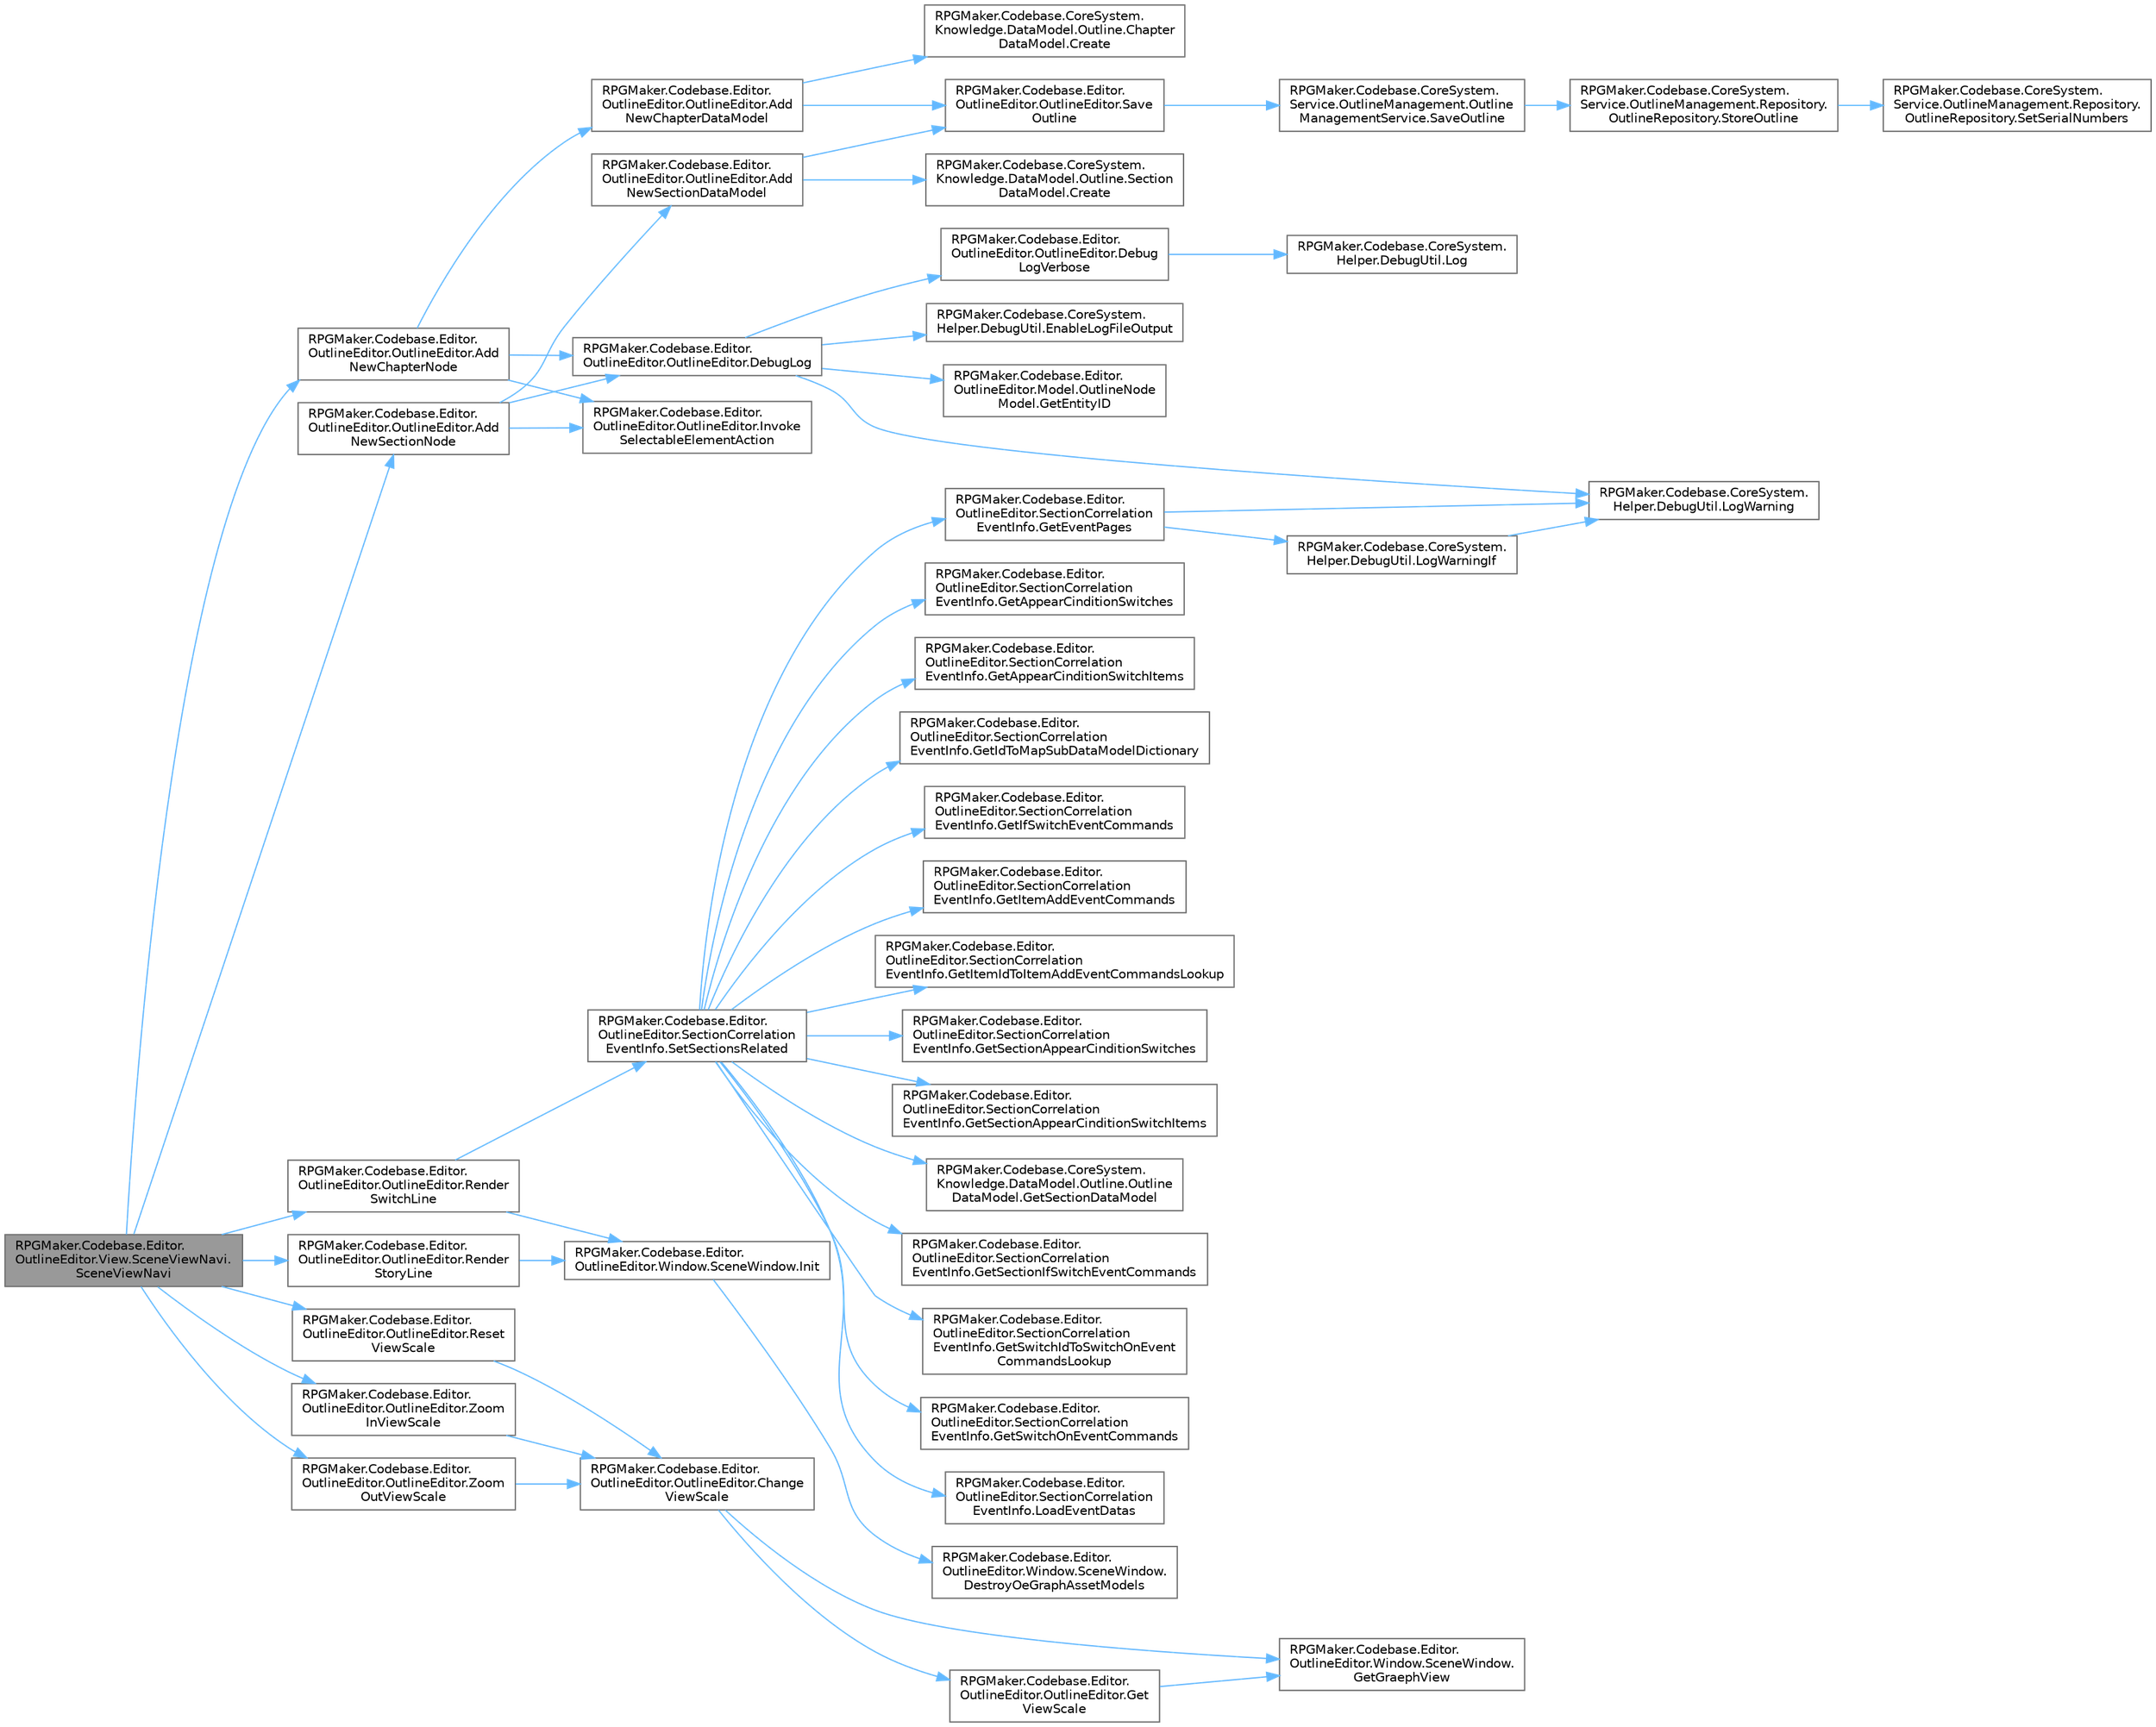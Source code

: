digraph "RPGMaker.Codebase.Editor.OutlineEditor.View.SceneViewNavi.SceneViewNavi"
{
 // LATEX_PDF_SIZE
  bgcolor="transparent";
  edge [fontname=Helvetica,fontsize=10,labelfontname=Helvetica,labelfontsize=10];
  node [fontname=Helvetica,fontsize=10,shape=box,height=0.2,width=0.4];
  rankdir="LR";
  Node1 [id="Node000001",label="RPGMaker.Codebase.Editor.\lOutlineEditor.View.SceneViewNavi.\lSceneViewNavi",height=0.2,width=0.4,color="gray40", fillcolor="grey60", style="filled", fontcolor="black",tooltip=" "];
  Node1 -> Node2 [id="edge1_Node000001_Node000002",color="steelblue1",style="solid",tooltip=" "];
  Node2 [id="Node000002",label="RPGMaker.Codebase.Editor.\lOutlineEditor.OutlineEditor.Add\lNewChapterNode",height=0.2,width=0.4,color="grey40", fillcolor="white", style="filled",URL="$db/d92/class_r_p_g_maker_1_1_codebase_1_1_editor_1_1_outline_editor_1_1_outline_editor.html#a104420deebf480c03a411c6caa8ad87d",tooltip=" "];
  Node2 -> Node3 [id="edge2_Node000002_Node000003",color="steelblue1",style="solid",tooltip=" "];
  Node3 [id="Node000003",label="RPGMaker.Codebase.Editor.\lOutlineEditor.OutlineEditor.Add\lNewChapterDataModel",height=0.2,width=0.4,color="grey40", fillcolor="white", style="filled",URL="$db/d92/class_r_p_g_maker_1_1_codebase_1_1_editor_1_1_outline_editor_1_1_outline_editor.html#a1193ce712d4372401aa80a64d2029ece",tooltip=" "];
  Node3 -> Node4 [id="edge3_Node000003_Node000004",color="steelblue1",style="solid",tooltip=" "];
  Node4 [id="Node000004",label="RPGMaker.Codebase.CoreSystem.\lKnowledge.DataModel.Outline.Chapter\lDataModel.Create",height=0.2,width=0.4,color="grey40", fillcolor="white", style="filled",URL="$d4/d80/class_r_p_g_maker_1_1_codebase_1_1_core_system_1_1_knowledge_1_1_data_model_1_1_outline_1_1_chapter_data_model.html#aba93bc910608d4c4debeeda0cc65e06c",tooltip=" "];
  Node3 -> Node5 [id="edge4_Node000003_Node000005",color="steelblue1",style="solid",tooltip=" "];
  Node5 [id="Node000005",label="RPGMaker.Codebase.Editor.\lOutlineEditor.OutlineEditor.Save\lOutline",height=0.2,width=0.4,color="grey40", fillcolor="white", style="filled",URL="$db/d92/class_r_p_g_maker_1_1_codebase_1_1_editor_1_1_outline_editor_1_1_outline_editor.html#a3e12c4ed8e2f0b836bd552c34ef76413",tooltip=" "];
  Node5 -> Node6 [id="edge5_Node000005_Node000006",color="steelblue1",style="solid",tooltip=" "];
  Node6 [id="Node000006",label="RPGMaker.Codebase.CoreSystem.\lService.OutlineManagement.Outline\lManagementService.SaveOutline",height=0.2,width=0.4,color="grey40", fillcolor="white", style="filled",URL="$da/dcb/class_r_p_g_maker_1_1_codebase_1_1_core_system_1_1_service_1_1_outline_management_1_1_outline_management_service.html#a68912ddd20f1db84a731471ff36da7d3",tooltip=" "];
  Node6 -> Node7 [id="edge6_Node000006_Node000007",color="steelblue1",style="solid",tooltip=" "];
  Node7 [id="Node000007",label="RPGMaker.Codebase.CoreSystem.\lService.OutlineManagement.Repository.\lOutlineRepository.StoreOutline",height=0.2,width=0.4,color="grey40", fillcolor="white", style="filled",URL="$de/dff/class_r_p_g_maker_1_1_codebase_1_1_core_system_1_1_service_1_1_outline_management_1_1_repository_1_1_outline_repository.html#a24cb291e69c59a023b078f75c9ae4bb1",tooltip=" "];
  Node7 -> Node8 [id="edge7_Node000007_Node000008",color="steelblue1",style="solid",tooltip=" "];
  Node8 [id="Node000008",label="RPGMaker.Codebase.CoreSystem.\lService.OutlineManagement.Repository.\lOutlineRepository.SetSerialNumbers",height=0.2,width=0.4,color="grey40", fillcolor="white", style="filled",URL="$de/dff/class_r_p_g_maker_1_1_codebase_1_1_core_system_1_1_service_1_1_outline_management_1_1_repository_1_1_outline_repository.html#abb94a113f66fae9d9ac4ec1661e66a6d",tooltip=" "];
  Node2 -> Node9 [id="edge8_Node000002_Node000009",color="steelblue1",style="solid",tooltip=" "];
  Node9 [id="Node000009",label="RPGMaker.Codebase.Editor.\lOutlineEditor.OutlineEditor.DebugLog",height=0.2,width=0.4,color="grey40", fillcolor="white", style="filled",URL="$db/d92/class_r_p_g_maker_1_1_codebase_1_1_editor_1_1_outline_editor_1_1_outline_editor.html#a5b0fe13da1b0fd8aad15b0fb691ba272",tooltip="アウトラインエディタが整合性の取れている状態か確認をする。"];
  Node9 -> Node10 [id="edge9_Node000009_Node000010",color="steelblue1",style="solid",tooltip=" "];
  Node10 [id="Node000010",label="RPGMaker.Codebase.Editor.\lOutlineEditor.OutlineEditor.Debug\lLogVerbose",height=0.2,width=0.4,color="grey40", fillcolor="white", style="filled",URL="$db/d92/class_r_p_g_maker_1_1_codebase_1_1_editor_1_1_outline_editor_1_1_outline_editor.html#a2e59591b1341e48f800627e8fb9d7284",tooltip=" "];
  Node10 -> Node11 [id="edge10_Node000010_Node000011",color="steelblue1",style="solid",tooltip=" "];
  Node11 [id="Node000011",label="RPGMaker.Codebase.CoreSystem.\lHelper.DebugUtil.Log",height=0.2,width=0.4,color="grey40", fillcolor="white", style="filled",URL="$d0/dba/class_r_p_g_maker_1_1_codebase_1_1_core_system_1_1_helper_1_1_debug_util.html#ae769554710c95a408921ec8596769145",tooltip="オブジェクトを文字列化してUnityコンソールに表示する。"];
  Node9 -> Node12 [id="edge11_Node000009_Node000012",color="steelblue1",style="solid",tooltip=" "];
  Node12 [id="Node000012",label="RPGMaker.Codebase.CoreSystem.\lHelper.DebugUtil.EnableLogFileOutput",height=0.2,width=0.4,color="grey40", fillcolor="white", style="filled",URL="$d0/dba/class_r_p_g_maker_1_1_codebase_1_1_core_system_1_1_helper_1_1_debug_util.html#aa7a83b1c2a4a5c9b605ac827ac953e0c",tooltip="デバッグ用ログをファイルに出力をするフラグを設定する。"];
  Node9 -> Node13 [id="edge12_Node000009_Node000013",color="steelblue1",style="solid",tooltip=" "];
  Node13 [id="Node000013",label="RPGMaker.Codebase.Editor.\lOutlineEditor.Model.OutlineNode\lModel.GetEntityID",height=0.2,width=0.4,color="grey40", fillcolor="white", style="filled",URL="$d0/dca/class_r_p_g_maker_1_1_codebase_1_1_editor_1_1_outline_editor_1_1_model_1_1_outline_node_model.html#a81dab536f222dd8c0aea53e29ac14a10",tooltip=" "];
  Node9 -> Node14 [id="edge13_Node000009_Node000014",color="steelblue1",style="solid",tooltip=" "];
  Node14 [id="Node000014",label="RPGMaker.Codebase.CoreSystem.\lHelper.DebugUtil.LogWarning",height=0.2,width=0.4,color="grey40", fillcolor="white", style="filled",URL="$d0/dba/class_r_p_g_maker_1_1_codebase_1_1_core_system_1_1_helper_1_1_debug_util.html#a6f68e12e2f77835f0734dde740a47814",tooltip="オブジェクトを文字列化して警告メッセージをUnityコンソールに表示する。"];
  Node2 -> Node15 [id="edge14_Node000002_Node000015",color="steelblue1",style="solid",tooltip=" "];
  Node15 [id="Node000015",label="RPGMaker.Codebase.Editor.\lOutlineEditor.OutlineEditor.Invoke\lSelectableElementAction",height=0.2,width=0.4,color="grey40", fillcolor="white", style="filled",URL="$db/d92/class_r_p_g_maker_1_1_codebase_1_1_editor_1_1_outline_editor_1_1_outline_editor.html#aa5ce7bd24a089425070e0cdf5bec403e",tooltip=" "];
  Node1 -> Node16 [id="edge15_Node000001_Node000016",color="steelblue1",style="solid",tooltip=" "];
  Node16 [id="Node000016",label="RPGMaker.Codebase.Editor.\lOutlineEditor.OutlineEditor.Add\lNewSectionNode",height=0.2,width=0.4,color="grey40", fillcolor="white", style="filled",URL="$db/d92/class_r_p_g_maker_1_1_codebase_1_1_editor_1_1_outline_editor_1_1_outline_editor.html#a670f6e6b7c56d38996584c829fb32cb6",tooltip=" "];
  Node16 -> Node17 [id="edge16_Node000016_Node000017",color="steelblue1",style="solid",tooltip=" "];
  Node17 [id="Node000017",label="RPGMaker.Codebase.Editor.\lOutlineEditor.OutlineEditor.Add\lNewSectionDataModel",height=0.2,width=0.4,color="grey40", fillcolor="white", style="filled",URL="$db/d92/class_r_p_g_maker_1_1_codebase_1_1_editor_1_1_outline_editor_1_1_outline_editor.html#a15aafc093cd23ca1f0eefd05b1d1a525",tooltip=" "];
  Node17 -> Node18 [id="edge17_Node000017_Node000018",color="steelblue1",style="solid",tooltip=" "];
  Node18 [id="Node000018",label="RPGMaker.Codebase.CoreSystem.\lKnowledge.DataModel.Outline.Section\lDataModel.Create",height=0.2,width=0.4,color="grey40", fillcolor="white", style="filled",URL="$da/dc8/class_r_p_g_maker_1_1_codebase_1_1_core_system_1_1_knowledge_1_1_data_model_1_1_outline_1_1_section_data_model.html#a97a2ee46f06f0af852d27af9d2f4d24a",tooltip=" "];
  Node17 -> Node5 [id="edge18_Node000017_Node000005",color="steelblue1",style="solid",tooltip=" "];
  Node16 -> Node9 [id="edge19_Node000016_Node000009",color="steelblue1",style="solid",tooltip=" "];
  Node16 -> Node15 [id="edge20_Node000016_Node000015",color="steelblue1",style="solid",tooltip=" "];
  Node1 -> Node19 [id="edge21_Node000001_Node000019",color="steelblue1",style="solid",tooltip=" "];
  Node19 [id="Node000019",label="RPGMaker.Codebase.Editor.\lOutlineEditor.OutlineEditor.Render\lStoryLine",height=0.2,width=0.4,color="grey40", fillcolor="white", style="filled",URL="$db/d92/class_r_p_g_maker_1_1_codebase_1_1_editor_1_1_outline_editor_1_1_outline_editor.html#acefb1260a800fdc6401db19fe0a86533",tooltip=" "];
  Node19 -> Node20 [id="edge22_Node000019_Node000020",color="steelblue1",style="solid",tooltip=" "];
  Node20 [id="Node000020",label="RPGMaker.Codebase.Editor.\lOutlineEditor.Window.SceneWindow.Init",height=0.2,width=0.4,color="grey40", fillcolor="white", style="filled",URL="$dc/dca/class_r_p_g_maker_1_1_codebase_1_1_editor_1_1_outline_editor_1_1_window_1_1_scene_window.html#a6354bb1ac02506610793963aeede5062",tooltip=" "];
  Node20 -> Node21 [id="edge23_Node000020_Node000021",color="steelblue1",style="solid",tooltip=" "];
  Node21 [id="Node000021",label="RPGMaker.Codebase.Editor.\lOutlineEditor.Window.SceneWindow.\lDestroyOeGraphAssetModels",height=0.2,width=0.4,color="grey40", fillcolor="white", style="filled",URL="$dc/dca/class_r_p_g_maker_1_1_codebase_1_1_editor_1_1_outline_editor_1_1_window_1_1_scene_window.html#a1f53dce9e2cd3cc25839a2f3ade9f690",tooltip=" "];
  Node1 -> Node22 [id="edge24_Node000001_Node000022",color="steelblue1",style="solid",tooltip=" "];
  Node22 [id="Node000022",label="RPGMaker.Codebase.Editor.\lOutlineEditor.OutlineEditor.Render\lSwitchLine",height=0.2,width=0.4,color="grey40", fillcolor="white", style="filled",URL="$db/d92/class_r_p_g_maker_1_1_codebase_1_1_editor_1_1_outline_editor_1_1_outline_editor.html#afd4bfa1045bf997b58d8c45375d6aa25",tooltip=" "];
  Node22 -> Node20 [id="edge25_Node000022_Node000020",color="steelblue1",style="solid",tooltip=" "];
  Node22 -> Node23 [id="edge26_Node000022_Node000023",color="steelblue1",style="solid",tooltip=" "];
  Node23 [id="Node000023",label="RPGMaker.Codebase.Editor.\lOutlineEditor.SectionCorrelation\lEventInfo.SetSectionsRelated",height=0.2,width=0.4,color="grey40", fillcolor="white", style="filled",URL="$dc/df4/class_r_p_g_maker_1_1_codebase_1_1_editor_1_1_outline_editor_1_1_section_correlation_event_info.html#aa13f723d85e515f0b34a6f72eacbb182",tooltip=" "];
  Node23 -> Node24 [id="edge27_Node000023_Node000024",color="steelblue1",style="solid",tooltip=" "];
  Node24 [id="Node000024",label="RPGMaker.Codebase.Editor.\lOutlineEditor.SectionCorrelation\lEventInfo.GetAppearCinditionSwitches",height=0.2,width=0.4,color="grey40", fillcolor="white", style="filled",URL="$dc/df4/class_r_p_g_maker_1_1_codebase_1_1_editor_1_1_outline_editor_1_1_section_correlation_event_info.html#a23786e67184aad04d2a960a9f9492729",tooltip=" "];
  Node23 -> Node25 [id="edge28_Node000023_Node000025",color="steelblue1",style="solid",tooltip=" "];
  Node25 [id="Node000025",label="RPGMaker.Codebase.Editor.\lOutlineEditor.SectionCorrelation\lEventInfo.GetAppearCinditionSwitchItems",height=0.2,width=0.4,color="grey40", fillcolor="white", style="filled",URL="$dc/df4/class_r_p_g_maker_1_1_codebase_1_1_editor_1_1_outline_editor_1_1_section_correlation_event_info.html#a51d75ac1736d1261ffd4e84db8beb7b1",tooltip=" "];
  Node23 -> Node26 [id="edge29_Node000023_Node000026",color="steelblue1",style="solid",tooltip=" "];
  Node26 [id="Node000026",label="RPGMaker.Codebase.Editor.\lOutlineEditor.SectionCorrelation\lEventInfo.GetEventPages",height=0.2,width=0.4,color="grey40", fillcolor="white", style="filled",URL="$dc/df4/class_r_p_g_maker_1_1_codebase_1_1_editor_1_1_outline_editor_1_1_section_correlation_event_info.html#a4d01fbd19c5c5b82a843f11d1044f33c",tooltip=" "];
  Node26 -> Node14 [id="edge30_Node000026_Node000014",color="steelblue1",style="solid",tooltip=" "];
  Node26 -> Node27 [id="edge31_Node000026_Node000027",color="steelblue1",style="solid",tooltip=" "];
  Node27 [id="Node000027",label="RPGMaker.Codebase.CoreSystem.\lHelper.DebugUtil.LogWarningIf",height=0.2,width=0.4,color="grey40", fillcolor="white", style="filled",URL="$d0/dba/class_r_p_g_maker_1_1_codebase_1_1_core_system_1_1_helper_1_1_debug_util.html#a293c0fc7485fb0b5b03583b36dbb1b53",tooltip="オブジェクトを文字列化して警告メッセージをUnityコンソールに条件付き表示する。"];
  Node27 -> Node14 [id="edge32_Node000027_Node000014",color="steelblue1",style="solid",tooltip=" "];
  Node23 -> Node28 [id="edge33_Node000023_Node000028",color="steelblue1",style="solid",tooltip=" "];
  Node28 [id="Node000028",label="RPGMaker.Codebase.Editor.\lOutlineEditor.SectionCorrelation\lEventInfo.GetIdToMapSubDataModelDictionary",height=0.2,width=0.4,color="grey40", fillcolor="white", style="filled",URL="$dc/df4/class_r_p_g_maker_1_1_codebase_1_1_editor_1_1_outline_editor_1_1_section_correlation_event_info.html#a50a8f0d5187ecae5b5a9443b34989651",tooltip=" "];
  Node23 -> Node29 [id="edge34_Node000023_Node000029",color="steelblue1",style="solid",tooltip=" "];
  Node29 [id="Node000029",label="RPGMaker.Codebase.Editor.\lOutlineEditor.SectionCorrelation\lEventInfo.GetIfSwitchEventCommands",height=0.2,width=0.4,color="grey40", fillcolor="white", style="filled",URL="$dc/df4/class_r_p_g_maker_1_1_codebase_1_1_editor_1_1_outline_editor_1_1_section_correlation_event_info.html#abfe0cb395d1158384d1b592a99ce72a9",tooltip=" "];
  Node23 -> Node30 [id="edge35_Node000023_Node000030",color="steelblue1",style="solid",tooltip=" "];
  Node30 [id="Node000030",label="RPGMaker.Codebase.Editor.\lOutlineEditor.SectionCorrelation\lEventInfo.GetItemAddEventCommands",height=0.2,width=0.4,color="grey40", fillcolor="white", style="filled",URL="$dc/df4/class_r_p_g_maker_1_1_codebase_1_1_editor_1_1_outline_editor_1_1_section_correlation_event_info.html#a5001b1df002c6f7ee7c4086779558514",tooltip=" "];
  Node23 -> Node31 [id="edge36_Node000023_Node000031",color="steelblue1",style="solid",tooltip=" "];
  Node31 [id="Node000031",label="RPGMaker.Codebase.Editor.\lOutlineEditor.SectionCorrelation\lEventInfo.GetItemIdToItemAddEventCommandsLookup",height=0.2,width=0.4,color="grey40", fillcolor="white", style="filled",URL="$dc/df4/class_r_p_g_maker_1_1_codebase_1_1_editor_1_1_outline_editor_1_1_section_correlation_event_info.html#a6dab850434afb856a20347aeec4547c5",tooltip=" "];
  Node23 -> Node32 [id="edge37_Node000023_Node000032",color="steelblue1",style="solid",tooltip=" "];
  Node32 [id="Node000032",label="RPGMaker.Codebase.Editor.\lOutlineEditor.SectionCorrelation\lEventInfo.GetSectionAppearCinditionSwitches",height=0.2,width=0.4,color="grey40", fillcolor="white", style="filled",URL="$dc/df4/class_r_p_g_maker_1_1_codebase_1_1_editor_1_1_outline_editor_1_1_section_correlation_event_info.html#a9402c8cbd36f35ed200a9dbd564d10e2",tooltip=" "];
  Node23 -> Node33 [id="edge38_Node000023_Node000033",color="steelblue1",style="solid",tooltip=" "];
  Node33 [id="Node000033",label="RPGMaker.Codebase.Editor.\lOutlineEditor.SectionCorrelation\lEventInfo.GetSectionAppearCinditionSwitchItems",height=0.2,width=0.4,color="grey40", fillcolor="white", style="filled",URL="$dc/df4/class_r_p_g_maker_1_1_codebase_1_1_editor_1_1_outline_editor_1_1_section_correlation_event_info.html#abdcee6d4e7263b287e3073664c6dde92",tooltip=" "];
  Node23 -> Node34 [id="edge39_Node000023_Node000034",color="steelblue1",style="solid",tooltip=" "];
  Node34 [id="Node000034",label="RPGMaker.Codebase.CoreSystem.\lKnowledge.DataModel.Outline.Outline\lDataModel.GetSectionDataModel",height=0.2,width=0.4,color="grey40", fillcolor="white", style="filled",URL="$de/d99/class_r_p_g_maker_1_1_codebase_1_1_core_system_1_1_knowledge_1_1_data_model_1_1_outline_1_1_outline_data_model.html#a0c845a149aaefe7ddff6c453f67538a3",tooltip=" "];
  Node23 -> Node35 [id="edge40_Node000023_Node000035",color="steelblue1",style="solid",tooltip=" "];
  Node35 [id="Node000035",label="RPGMaker.Codebase.Editor.\lOutlineEditor.SectionCorrelation\lEventInfo.GetSectionIfSwitchEventCommands",height=0.2,width=0.4,color="grey40", fillcolor="white", style="filled",URL="$dc/df4/class_r_p_g_maker_1_1_codebase_1_1_editor_1_1_outline_editor_1_1_section_correlation_event_info.html#abf4af2f8a6fc546a40a37aa51dea1287",tooltip=" "];
  Node23 -> Node36 [id="edge41_Node000023_Node000036",color="steelblue1",style="solid",tooltip=" "];
  Node36 [id="Node000036",label="RPGMaker.Codebase.Editor.\lOutlineEditor.SectionCorrelation\lEventInfo.GetSwitchIdToSwitchOnEvent\lCommandsLookup",height=0.2,width=0.4,color="grey40", fillcolor="white", style="filled",URL="$dc/df4/class_r_p_g_maker_1_1_codebase_1_1_editor_1_1_outline_editor_1_1_section_correlation_event_info.html#abface7b5d1f7b0452cf590081467282e",tooltip=" "];
  Node23 -> Node37 [id="edge42_Node000023_Node000037",color="steelblue1",style="solid",tooltip=" "];
  Node37 [id="Node000037",label="RPGMaker.Codebase.Editor.\lOutlineEditor.SectionCorrelation\lEventInfo.GetSwitchOnEventCommands",height=0.2,width=0.4,color="grey40", fillcolor="white", style="filled",URL="$dc/df4/class_r_p_g_maker_1_1_codebase_1_1_editor_1_1_outline_editor_1_1_section_correlation_event_info.html#abff7bd4f0e0cc16853597bb7cb87a692",tooltip=" "];
  Node23 -> Node38 [id="edge43_Node000023_Node000038",color="steelblue1",style="solid",tooltip=" "];
  Node38 [id="Node000038",label="RPGMaker.Codebase.Editor.\lOutlineEditor.SectionCorrelation\lEventInfo.LoadEventDatas",height=0.2,width=0.4,color="grey40", fillcolor="white", style="filled",URL="$dc/df4/class_r_p_g_maker_1_1_codebase_1_1_editor_1_1_outline_editor_1_1_section_correlation_event_info.html#a678d8e738a63030e8070192d32821e93",tooltip=" "];
  Node1 -> Node39 [id="edge44_Node000001_Node000039",color="steelblue1",style="solid",tooltip=" "];
  Node39 [id="Node000039",label="RPGMaker.Codebase.Editor.\lOutlineEditor.OutlineEditor.Reset\lViewScale",height=0.2,width=0.4,color="grey40", fillcolor="white", style="filled",URL="$db/d92/class_r_p_g_maker_1_1_codebase_1_1_editor_1_1_outline_editor_1_1_outline_editor.html#a1a9b994abdf4f8f99d64480f6a53dd02",tooltip=" "];
  Node39 -> Node40 [id="edge45_Node000039_Node000040",color="steelblue1",style="solid",tooltip=" "];
  Node40 [id="Node000040",label="RPGMaker.Codebase.Editor.\lOutlineEditor.OutlineEditor.Change\lViewScale",height=0.2,width=0.4,color="grey40", fillcolor="white", style="filled",URL="$db/d92/class_r_p_g_maker_1_1_codebase_1_1_editor_1_1_outline_editor_1_1_outline_editor.html#a2a73ee3291214b6ae9c1f2de376ad895",tooltip=" "];
  Node40 -> Node41 [id="edge46_Node000040_Node000041",color="steelblue1",style="solid",tooltip=" "];
  Node41 [id="Node000041",label="RPGMaker.Codebase.Editor.\lOutlineEditor.Window.SceneWindow.\lGetGraephView",height=0.2,width=0.4,color="grey40", fillcolor="white", style="filled",URL="$dc/dca/class_r_p_g_maker_1_1_codebase_1_1_editor_1_1_outline_editor_1_1_window_1_1_scene_window.html#af922d7e3be0133853a2f6a977cc4da8e",tooltip=" "];
  Node40 -> Node42 [id="edge47_Node000040_Node000042",color="steelblue1",style="solid",tooltip=" "];
  Node42 [id="Node000042",label="RPGMaker.Codebase.Editor.\lOutlineEditor.OutlineEditor.Get\lViewScale",height=0.2,width=0.4,color="grey40", fillcolor="white", style="filled",URL="$db/d92/class_r_p_g_maker_1_1_codebase_1_1_editor_1_1_outline_editor_1_1_outline_editor.html#a589d7d2b3b5ec85fb34452be1f0e3b5d",tooltip=" "];
  Node42 -> Node41 [id="edge48_Node000042_Node000041",color="steelblue1",style="solid",tooltip=" "];
  Node1 -> Node43 [id="edge49_Node000001_Node000043",color="steelblue1",style="solid",tooltip=" "];
  Node43 [id="Node000043",label="RPGMaker.Codebase.Editor.\lOutlineEditor.OutlineEditor.Zoom\lInViewScale",height=0.2,width=0.4,color="grey40", fillcolor="white", style="filled",URL="$db/d92/class_r_p_g_maker_1_1_codebase_1_1_editor_1_1_outline_editor_1_1_outline_editor.html#a08663a25244913668656ef13de20c93d",tooltip=" "];
  Node43 -> Node40 [id="edge50_Node000043_Node000040",color="steelblue1",style="solid",tooltip=" "];
  Node1 -> Node44 [id="edge51_Node000001_Node000044",color="steelblue1",style="solid",tooltip=" "];
  Node44 [id="Node000044",label="RPGMaker.Codebase.Editor.\lOutlineEditor.OutlineEditor.Zoom\lOutViewScale",height=0.2,width=0.4,color="grey40", fillcolor="white", style="filled",URL="$db/d92/class_r_p_g_maker_1_1_codebase_1_1_editor_1_1_outline_editor_1_1_outline_editor.html#a5f8bfde56b180b6d606fb55ffdf10e45",tooltip=" "];
  Node44 -> Node40 [id="edge52_Node000044_Node000040",color="steelblue1",style="solid",tooltip=" "];
}
